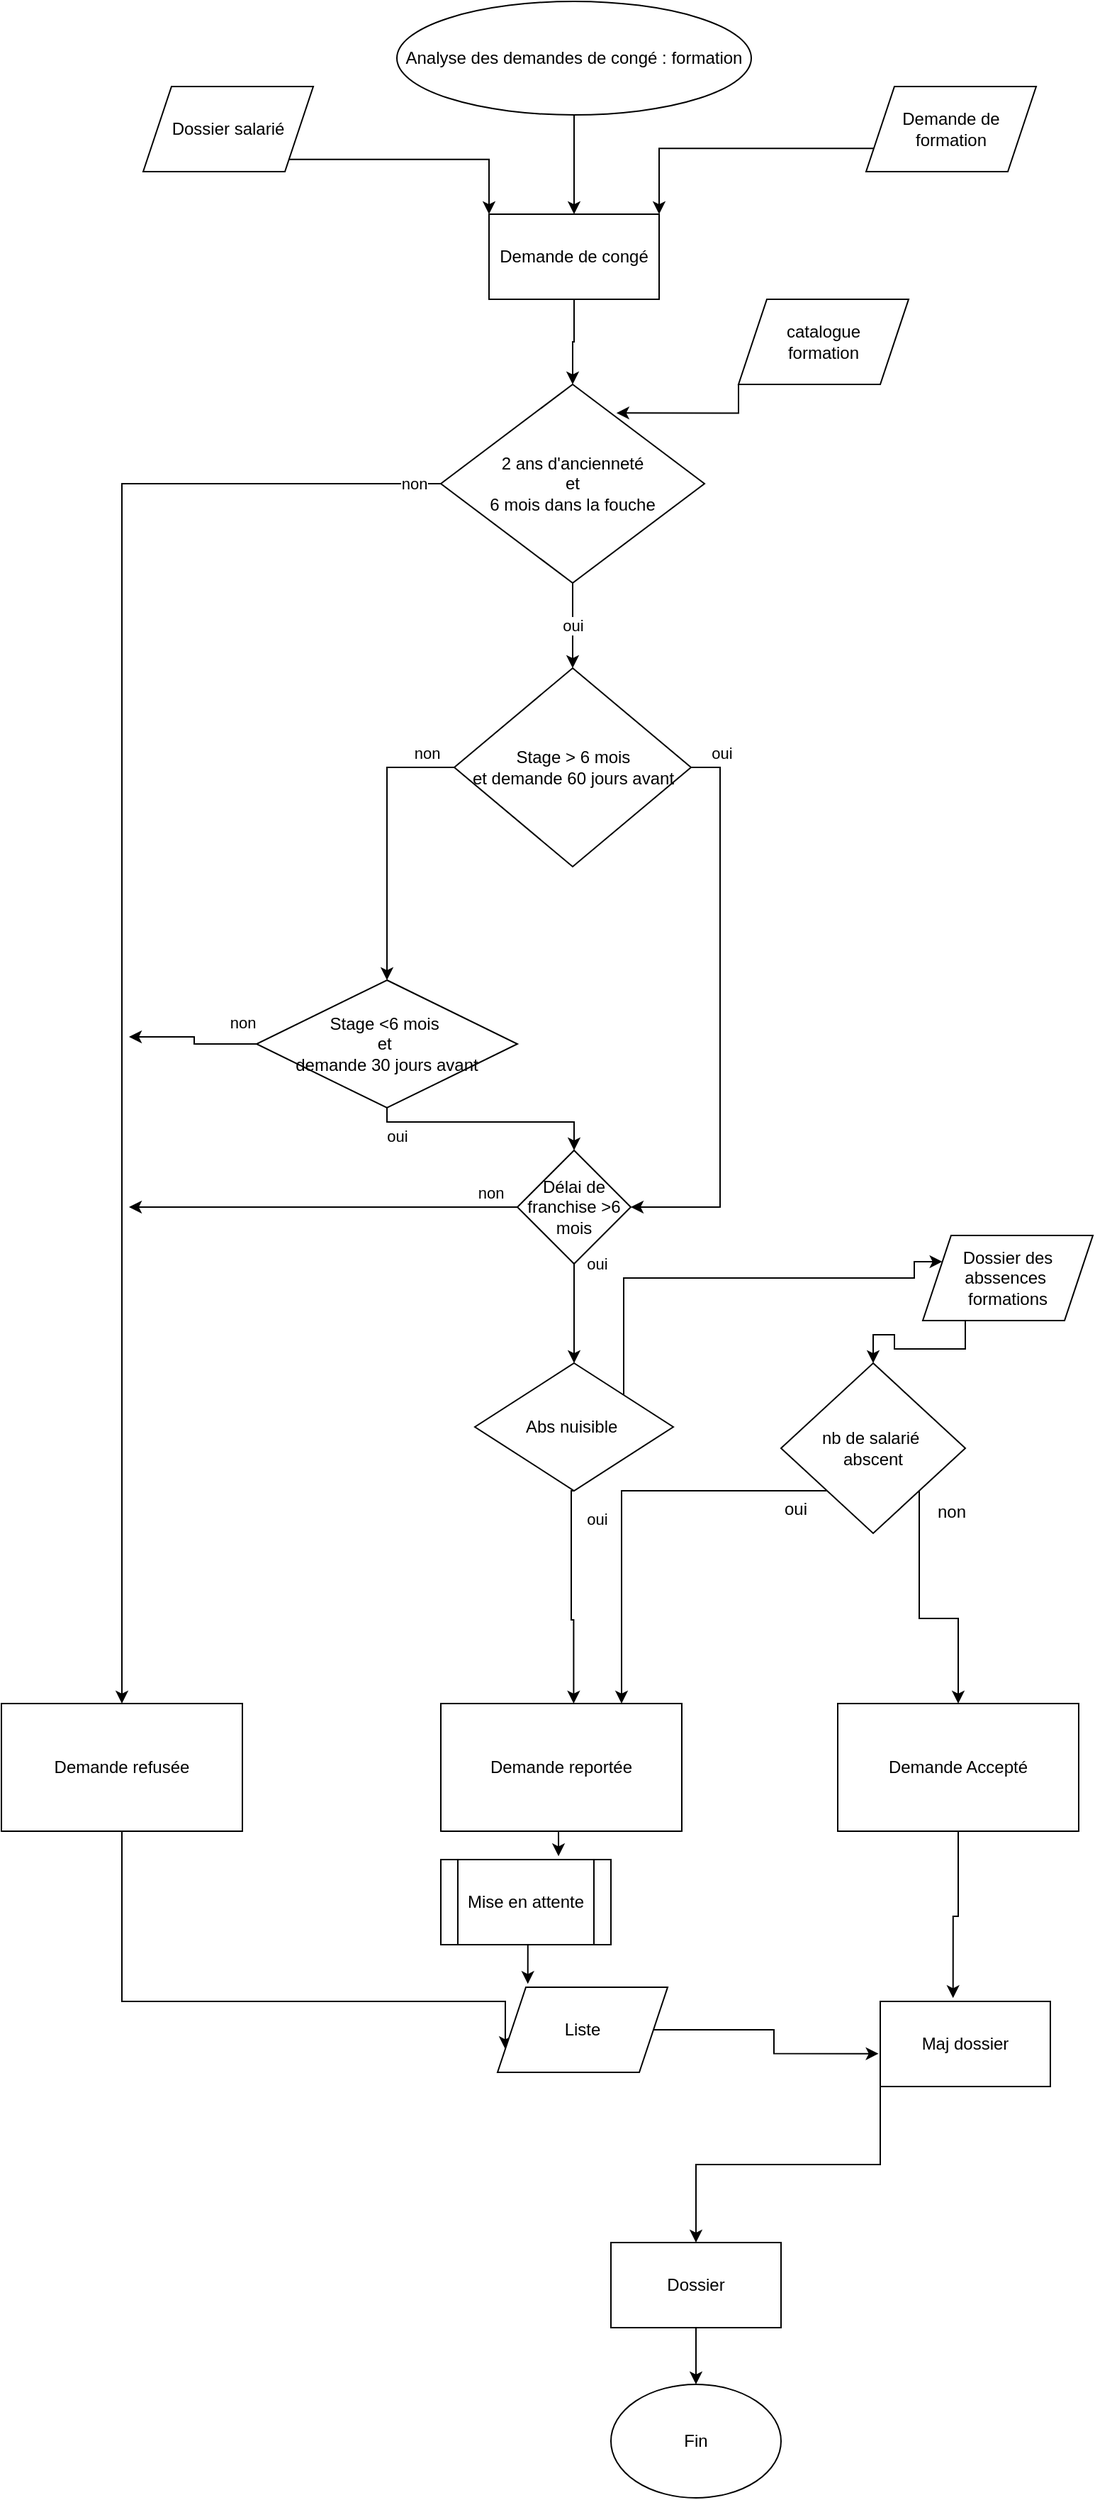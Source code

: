 <mxfile version="24.2.3" type="github">
  <diagram name="Page-1" id="WHO5cMsDMsLjXfPXbsgw">
    <mxGraphModel dx="1062" dy="579" grid="1" gridSize="10" guides="1" tooltips="1" connect="1" arrows="1" fold="1" page="1" pageScale="1" pageWidth="827" pageHeight="1169" math="0" shadow="0">
      <root>
        <mxCell id="0" />
        <mxCell id="1" parent="0" />
        <mxCell id="3_qst0NbUyWHlaPV9hMc-36" style="edgeStyle=orthogonalEdgeStyle;rounded=0;orthogonalLoop=1;jettySize=auto;html=1;entryX=0.5;entryY=0;entryDx=0;entryDy=0;" edge="1" parent="1" source="3_qst0NbUyWHlaPV9hMc-25" target="3_qst0NbUyWHlaPV9hMc-27">
          <mxGeometry relative="1" as="geometry" />
        </mxCell>
        <mxCell id="3_qst0NbUyWHlaPV9hMc-25" value="Analyse des demandes de congé : formation" style="ellipse;whiteSpace=wrap;html=1;" vertex="1" parent="1">
          <mxGeometry x="289" width="250" height="80" as="geometry" />
        </mxCell>
        <mxCell id="3_qst0NbUyWHlaPV9hMc-35" style="edgeStyle=orthogonalEdgeStyle;rounded=0;orthogonalLoop=1;jettySize=auto;html=1;entryX=0.5;entryY=0;entryDx=0;entryDy=0;" edge="1" parent="1" source="3_qst0NbUyWHlaPV9hMc-27" target="3_qst0NbUyWHlaPV9hMc-29">
          <mxGeometry relative="1" as="geometry" />
        </mxCell>
        <mxCell id="3_qst0NbUyWHlaPV9hMc-27" value="Demande de congé" style="rounded=0;whiteSpace=wrap;html=1;" vertex="1" parent="1">
          <mxGeometry x="354" y="150" width="120" height="60" as="geometry" />
        </mxCell>
        <mxCell id="3_qst0NbUyWHlaPV9hMc-34" style="edgeStyle=orthogonalEdgeStyle;rounded=0;orthogonalLoop=1;jettySize=auto;html=1;" edge="1" parent="1" source="3_qst0NbUyWHlaPV9hMc-29" target="3_qst0NbUyWHlaPV9hMc-32">
          <mxGeometry relative="1" as="geometry" />
        </mxCell>
        <mxCell id="3_qst0NbUyWHlaPV9hMc-37" value="non" style="edgeLabel;html=1;align=center;verticalAlign=middle;resizable=0;points=[];" vertex="1" connectable="0" parent="3_qst0NbUyWHlaPV9hMc-34">
          <mxGeometry x="-0.964" relative="1" as="geometry">
            <mxPoint as="offset" />
          </mxGeometry>
        </mxCell>
        <mxCell id="3_qst0NbUyWHlaPV9hMc-39" value="oui" style="edgeStyle=orthogonalEdgeStyle;rounded=0;orthogonalLoop=1;jettySize=auto;html=1;exitX=0.5;exitY=1;exitDx=0;exitDy=0;entryX=0.5;entryY=0;entryDx=0;entryDy=0;" edge="1" parent="1" source="3_qst0NbUyWHlaPV9hMc-29" target="3_qst0NbUyWHlaPV9hMc-38">
          <mxGeometry relative="1" as="geometry" />
        </mxCell>
        <mxCell id="3_qst0NbUyWHlaPV9hMc-29" value="&lt;div&gt;2 ans d&#39;ancienneté&lt;/div&gt;&lt;div&gt;et&lt;/div&gt;&lt;div&gt;6 mois dans la fouche&lt;br&gt;&lt;/div&gt;" style="rhombus;whiteSpace=wrap;html=1;" vertex="1" parent="1">
          <mxGeometry x="320" y="270" width="186" height="140" as="geometry" />
        </mxCell>
        <mxCell id="3_qst0NbUyWHlaPV9hMc-90" style="edgeStyle=orthogonalEdgeStyle;rounded=0;orthogonalLoop=1;jettySize=auto;html=1;exitX=0.5;exitY=1;exitDx=0;exitDy=0;entryX=0;entryY=0.75;entryDx=0;entryDy=0;" edge="1" parent="1" source="3_qst0NbUyWHlaPV9hMc-32" target="3_qst0NbUyWHlaPV9hMc-79">
          <mxGeometry relative="1" as="geometry">
            <Array as="points">
              <mxPoint x="95" y="1410" />
              <mxPoint x="366" y="1410" />
            </Array>
          </mxGeometry>
        </mxCell>
        <mxCell id="3_qst0NbUyWHlaPV9hMc-32" value="Demande refusée" style="rounded=0;whiteSpace=wrap;html=1;" vertex="1" parent="1">
          <mxGeometry x="10" y="1200" width="170" height="90" as="geometry" />
        </mxCell>
        <mxCell id="3_qst0NbUyWHlaPV9hMc-41" value="non" style="edgeStyle=orthogonalEdgeStyle;rounded=0;orthogonalLoop=1;jettySize=auto;html=1;exitX=0;exitY=0.5;exitDx=0;exitDy=0;entryX=0.5;entryY=0;entryDx=0;entryDy=0;" edge="1" parent="1" source="3_qst0NbUyWHlaPV9hMc-38" target="3_qst0NbUyWHlaPV9hMc-40">
          <mxGeometry x="-0.802" y="-10" relative="1" as="geometry">
            <mxPoint as="offset" />
          </mxGeometry>
        </mxCell>
        <mxCell id="3_qst0NbUyWHlaPV9hMc-45" style="edgeStyle=orthogonalEdgeStyle;rounded=0;orthogonalLoop=1;jettySize=auto;html=1;entryX=1;entryY=0.5;entryDx=0;entryDy=0;exitX=1;exitY=0.5;exitDx=0;exitDy=0;" edge="1" parent="1" source="3_qst0NbUyWHlaPV9hMc-38" target="3_qst0NbUyWHlaPV9hMc-44">
          <mxGeometry relative="1" as="geometry">
            <Array as="points">
              <mxPoint x="517" y="540" />
              <mxPoint x="517" y="850" />
            </Array>
          </mxGeometry>
        </mxCell>
        <mxCell id="3_qst0NbUyWHlaPV9hMc-47" value="oui" style="edgeLabel;html=1;align=center;verticalAlign=middle;resizable=0;points=[];" vertex="1" connectable="0" parent="3_qst0NbUyWHlaPV9hMc-45">
          <mxGeometry x="-0.201" y="1" relative="1" as="geometry">
            <mxPoint y="-147" as="offset" />
          </mxGeometry>
        </mxCell>
        <mxCell id="3_qst0NbUyWHlaPV9hMc-38" value="&lt;div&gt;Stage &amp;gt; 6 mois&lt;/div&gt;&lt;div&gt;et demande 60 jours avant&lt;br&gt;&lt;/div&gt;" style="rhombus;whiteSpace=wrap;html=1;" vertex="1" parent="1">
          <mxGeometry x="329.5" y="470" width="167" height="140" as="geometry" />
        </mxCell>
        <mxCell id="3_qst0NbUyWHlaPV9hMc-42" style="edgeStyle=orthogonalEdgeStyle;rounded=0;orthogonalLoop=1;jettySize=auto;html=1;" edge="1" parent="1" source="3_qst0NbUyWHlaPV9hMc-40">
          <mxGeometry relative="1" as="geometry">
            <mxPoint x="100" y="730" as="targetPoint" />
            <Array as="points">
              <mxPoint x="146" y="735" />
              <mxPoint x="146" y="730" />
            </Array>
          </mxGeometry>
        </mxCell>
        <mxCell id="3_qst0NbUyWHlaPV9hMc-43" value="non" style="edgeLabel;html=1;align=center;verticalAlign=middle;resizable=0;points=[];" vertex="1" connectable="0" parent="3_qst0NbUyWHlaPV9hMc-42">
          <mxGeometry x="-0.2" y="3" relative="1" as="geometry">
            <mxPoint x="28" y="-18" as="offset" />
          </mxGeometry>
        </mxCell>
        <mxCell id="3_qst0NbUyWHlaPV9hMc-46" style="edgeStyle=orthogonalEdgeStyle;rounded=0;orthogonalLoop=1;jettySize=auto;html=1;entryX=0.5;entryY=0;entryDx=0;entryDy=0;" edge="1" parent="1" source="3_qst0NbUyWHlaPV9hMc-40" target="3_qst0NbUyWHlaPV9hMc-44">
          <mxGeometry relative="1" as="geometry">
            <Array as="points">
              <mxPoint x="282" y="790" />
              <mxPoint x="414" y="790" />
            </Array>
          </mxGeometry>
        </mxCell>
        <mxCell id="3_qst0NbUyWHlaPV9hMc-48" value="oui" style="edgeLabel;html=1;align=center;verticalAlign=middle;resizable=0;points=[];" vertex="1" connectable="0" parent="3_qst0NbUyWHlaPV9hMc-46">
          <mxGeometry x="0.22" relative="1" as="geometry">
            <mxPoint x="-82" y="10" as="offset" />
          </mxGeometry>
        </mxCell>
        <mxCell id="3_qst0NbUyWHlaPV9hMc-40" value="&lt;div&gt;Stage &amp;lt;6 mois&amp;nbsp;&lt;/div&gt;&lt;div&gt;et&amp;nbsp;&lt;/div&gt;&lt;div&gt;demande 30 jours avant&lt;/div&gt;" style="rhombus;whiteSpace=wrap;html=1;" vertex="1" parent="1">
          <mxGeometry x="190" y="690" width="184" height="90" as="geometry" />
        </mxCell>
        <mxCell id="3_qst0NbUyWHlaPV9hMc-51" style="edgeStyle=orthogonalEdgeStyle;rounded=0;orthogonalLoop=1;jettySize=auto;html=1;exitX=0;exitY=0.5;exitDx=0;exitDy=0;" edge="1" parent="1" source="3_qst0NbUyWHlaPV9hMc-44">
          <mxGeometry relative="1" as="geometry">
            <mxPoint x="100" y="850" as="targetPoint" />
            <mxPoint x="394" y="890" as="sourcePoint" />
            <Array as="points">
              <mxPoint x="140" y="850" />
            </Array>
          </mxGeometry>
        </mxCell>
        <mxCell id="3_qst0NbUyWHlaPV9hMc-52" value="non" style="edgeLabel;html=1;align=center;verticalAlign=middle;resizable=0;points=[];" vertex="1" connectable="0" parent="3_qst0NbUyWHlaPV9hMc-51">
          <mxGeometry x="-0.084" y="-1" relative="1" as="geometry">
            <mxPoint x="106" y="-9" as="offset" />
          </mxGeometry>
        </mxCell>
        <mxCell id="3_qst0NbUyWHlaPV9hMc-55" value="oui" style="edgeStyle=orthogonalEdgeStyle;rounded=0;orthogonalLoop=1;jettySize=auto;html=1;" edge="1" parent="1" source="3_qst0NbUyWHlaPV9hMc-44" target="3_qst0NbUyWHlaPV9hMc-53">
          <mxGeometry x="-1" y="16" relative="1" as="geometry">
            <mxPoint as="offset" />
          </mxGeometry>
        </mxCell>
        <mxCell id="3_qst0NbUyWHlaPV9hMc-44" value="Délai de franchise &amp;gt;6 mois" style="rhombus;whiteSpace=wrap;html=1;" vertex="1" parent="1">
          <mxGeometry x="374" y="810" width="80" height="80" as="geometry" />
        </mxCell>
        <mxCell id="3_qst0NbUyWHlaPV9hMc-71" style="edgeStyle=orthogonalEdgeStyle;rounded=0;orthogonalLoop=1;jettySize=auto;html=1;exitX=1;exitY=0;exitDx=0;exitDy=0;entryX=0;entryY=0.25;entryDx=0;entryDy=0;" edge="1" parent="1" source="3_qst0NbUyWHlaPV9hMc-53" target="3_qst0NbUyWHlaPV9hMc-69">
          <mxGeometry relative="1" as="geometry">
            <Array as="points">
              <mxPoint x="449" y="900" />
              <mxPoint x="654" y="900" />
            </Array>
          </mxGeometry>
        </mxCell>
        <mxCell id="3_qst0NbUyWHlaPV9hMc-53" value="&lt;div&gt;Abs nuisible&amp;nbsp;&lt;/div&gt;" style="rhombus;whiteSpace=wrap;html=1;" vertex="1" parent="1">
          <mxGeometry x="344" y="960" width="140" height="90" as="geometry" />
        </mxCell>
        <mxCell id="3_qst0NbUyWHlaPV9hMc-57" value="Demande Accepté" style="rounded=0;whiteSpace=wrap;html=1;" vertex="1" parent="1">
          <mxGeometry x="600" y="1200" width="170" height="90" as="geometry" />
        </mxCell>
        <mxCell id="3_qst0NbUyWHlaPV9hMc-58" value="Demande reportée" style="rounded=0;whiteSpace=wrap;html=1;" vertex="1" parent="1">
          <mxGeometry x="320" y="1200" width="170" height="90" as="geometry" />
        </mxCell>
        <mxCell id="3_qst0NbUyWHlaPV9hMc-59" style="edgeStyle=orthogonalEdgeStyle;rounded=0;orthogonalLoop=1;jettySize=auto;html=1;entryX=0.563;entryY=-0.002;entryDx=0;entryDy=0;entryPerimeter=0;exitX=0.5;exitY=1;exitDx=0;exitDy=0;" edge="1" parent="1" source="3_qst0NbUyWHlaPV9hMc-53">
          <mxGeometry relative="1" as="geometry">
            <mxPoint x="412" y="1080.18" as="sourcePoint" />
            <mxPoint x="413.71" y="1200" as="targetPoint" />
            <Array as="points">
              <mxPoint x="412" y="1050" />
              <mxPoint x="412" y="1141" />
              <mxPoint x="414" y="1141" />
            </Array>
          </mxGeometry>
        </mxCell>
        <mxCell id="3_qst0NbUyWHlaPV9hMc-61" value="oui" style="edgeLabel;html=1;align=center;verticalAlign=middle;resizable=0;points=[];" vertex="1" connectable="0" parent="3_qst0NbUyWHlaPV9hMc-59">
          <mxGeometry x="-0.261" y="3" relative="1" as="geometry">
            <mxPoint x="15" y="-35" as="offset" />
          </mxGeometry>
        </mxCell>
        <mxCell id="3_qst0NbUyWHlaPV9hMc-64" style="edgeStyle=orthogonalEdgeStyle;rounded=0;orthogonalLoop=1;jettySize=auto;html=1;exitX=1;exitY=1;exitDx=0;exitDy=0;entryX=0;entryY=0;entryDx=0;entryDy=0;" edge="1" parent="1" source="3_qst0NbUyWHlaPV9hMc-63" target="3_qst0NbUyWHlaPV9hMc-27">
          <mxGeometry relative="1" as="geometry" />
        </mxCell>
        <mxCell id="3_qst0NbUyWHlaPV9hMc-63" value="Dossier salarié" style="shape=parallelogram;perimeter=parallelogramPerimeter;whiteSpace=wrap;html=1;fixedSize=1;" vertex="1" parent="1">
          <mxGeometry x="110" y="60" width="120" height="60" as="geometry" />
        </mxCell>
        <mxCell id="3_qst0NbUyWHlaPV9hMc-65" value="&lt;div&gt;Demande de &lt;br&gt;&lt;/div&gt;&lt;div&gt;formation&lt;br&gt;&lt;/div&gt;" style="shape=parallelogram;perimeter=parallelogramPerimeter;whiteSpace=wrap;html=1;fixedSize=1;" vertex="1" parent="1">
          <mxGeometry x="620" y="60" width="120" height="60" as="geometry" />
        </mxCell>
        <mxCell id="3_qst0NbUyWHlaPV9hMc-66" style="edgeStyle=orthogonalEdgeStyle;rounded=0;orthogonalLoop=1;jettySize=auto;html=1;exitX=0;exitY=0.75;exitDx=0;exitDy=0;entryX=1;entryY=0;entryDx=0;entryDy=0;" edge="1" parent="1" source="3_qst0NbUyWHlaPV9hMc-65" target="3_qst0NbUyWHlaPV9hMc-27">
          <mxGeometry relative="1" as="geometry" />
        </mxCell>
        <mxCell id="3_qst0NbUyWHlaPV9hMc-68" style="edgeStyle=orthogonalEdgeStyle;rounded=0;orthogonalLoop=1;jettySize=auto;html=1;exitX=0;exitY=1;exitDx=0;exitDy=0;entryX=0.666;entryY=0.144;entryDx=0;entryDy=0;entryPerimeter=0;" edge="1" parent="1" source="3_qst0NbUyWHlaPV9hMc-67" target="3_qst0NbUyWHlaPV9hMc-29">
          <mxGeometry relative="1" as="geometry" />
        </mxCell>
        <mxCell id="3_qst0NbUyWHlaPV9hMc-67" value="&lt;div&gt;catalogue&lt;/div&gt;&lt;div&gt;formation&lt;br&gt;&lt;/div&gt;" style="shape=parallelogram;perimeter=parallelogramPerimeter;whiteSpace=wrap;html=1;fixedSize=1;" vertex="1" parent="1">
          <mxGeometry x="530" y="210" width="120" height="60" as="geometry" />
        </mxCell>
        <mxCell id="3_qst0NbUyWHlaPV9hMc-73" style="edgeStyle=orthogonalEdgeStyle;rounded=0;orthogonalLoop=1;jettySize=auto;html=1;exitX=0.25;exitY=1;exitDx=0;exitDy=0;" edge="1" parent="1" source="3_qst0NbUyWHlaPV9hMc-69" target="3_qst0NbUyWHlaPV9hMc-72">
          <mxGeometry relative="1" as="geometry" />
        </mxCell>
        <mxCell id="3_qst0NbUyWHlaPV9hMc-69" value="&lt;div&gt;Dossier des abssences&amp;nbsp;&lt;/div&gt;&lt;div&gt;formations&lt;/div&gt;" style="shape=parallelogram;perimeter=parallelogramPerimeter;whiteSpace=wrap;html=1;fixedSize=1;" vertex="1" parent="1">
          <mxGeometry x="660" y="870" width="120" height="60" as="geometry" />
        </mxCell>
        <mxCell id="3_qst0NbUyWHlaPV9hMc-74" style="edgeStyle=orthogonalEdgeStyle;rounded=0;orthogonalLoop=1;jettySize=auto;html=1;exitX=0;exitY=1;exitDx=0;exitDy=0;entryX=0.75;entryY=0;entryDx=0;entryDy=0;" edge="1" parent="1" source="3_qst0NbUyWHlaPV9hMc-72" target="3_qst0NbUyWHlaPV9hMc-58">
          <mxGeometry relative="1" as="geometry" />
        </mxCell>
        <mxCell id="3_qst0NbUyWHlaPV9hMc-75" style="edgeStyle=orthogonalEdgeStyle;rounded=0;orthogonalLoop=1;jettySize=auto;html=1;exitX=1;exitY=1;exitDx=0;exitDy=0;entryX=0.5;entryY=0;entryDx=0;entryDy=0;" edge="1" parent="1" source="3_qst0NbUyWHlaPV9hMc-72" target="3_qst0NbUyWHlaPV9hMc-57">
          <mxGeometry relative="1" as="geometry" />
        </mxCell>
        <mxCell id="3_qst0NbUyWHlaPV9hMc-72" value="&lt;div&gt;nb de salarié&amp;nbsp;&lt;/div&gt;&lt;div&gt;abscent&lt;/div&gt;" style="rhombus;whiteSpace=wrap;html=1;" vertex="1" parent="1">
          <mxGeometry x="560" y="960" width="130" height="120" as="geometry" />
        </mxCell>
        <mxCell id="3_qst0NbUyWHlaPV9hMc-76" value="non" style="text;html=1;align=center;verticalAlign=middle;resizable=0;points=[];autosize=1;strokeColor=none;fillColor=none;" vertex="1" parent="1">
          <mxGeometry x="660" y="1050" width="40" height="30" as="geometry" />
        </mxCell>
        <mxCell id="3_qst0NbUyWHlaPV9hMc-77" value="oui" style="text;html=1;align=center;verticalAlign=middle;resizable=0;points=[];autosize=1;strokeColor=none;fillColor=none;" vertex="1" parent="1">
          <mxGeometry x="550" y="1048" width="40" height="30" as="geometry" />
        </mxCell>
        <mxCell id="3_qst0NbUyWHlaPV9hMc-78" value="Mise en attente" style="shape=process;whiteSpace=wrap;html=1;backgroundOutline=1;" vertex="1" parent="1">
          <mxGeometry x="320" y="1310" width="120" height="60" as="geometry" />
        </mxCell>
        <mxCell id="3_qst0NbUyWHlaPV9hMc-79" value="Liste" style="shape=parallelogram;perimeter=parallelogramPerimeter;whiteSpace=wrap;html=1;fixedSize=1;" vertex="1" parent="1">
          <mxGeometry x="360" y="1400" width="120" height="60" as="geometry" />
        </mxCell>
        <mxCell id="3_qst0NbUyWHlaPV9hMc-88" style="edgeStyle=orthogonalEdgeStyle;rounded=0;orthogonalLoop=1;jettySize=auto;html=1;exitX=0;exitY=1;exitDx=0;exitDy=0;" edge="1" parent="1" source="3_qst0NbUyWHlaPV9hMc-80" target="3_qst0NbUyWHlaPV9hMc-81">
          <mxGeometry relative="1" as="geometry" />
        </mxCell>
        <mxCell id="3_qst0NbUyWHlaPV9hMc-80" value="Maj dossier" style="rounded=0;whiteSpace=wrap;html=1;" vertex="1" parent="1">
          <mxGeometry x="630" y="1410" width="120" height="60" as="geometry" />
        </mxCell>
        <mxCell id="3_qst0NbUyWHlaPV9hMc-89" style="edgeStyle=orthogonalEdgeStyle;rounded=0;orthogonalLoop=1;jettySize=auto;html=1;exitX=0.5;exitY=1;exitDx=0;exitDy=0;entryX=0.5;entryY=0;entryDx=0;entryDy=0;" edge="1" parent="1" source="3_qst0NbUyWHlaPV9hMc-81" target="3_qst0NbUyWHlaPV9hMc-83">
          <mxGeometry relative="1" as="geometry" />
        </mxCell>
        <mxCell id="3_qst0NbUyWHlaPV9hMc-81" value="&lt;div&gt;Dossier&lt;/div&gt;" style="rounded=0;whiteSpace=wrap;html=1;" vertex="1" parent="1">
          <mxGeometry x="440" y="1580" width="120" height="60" as="geometry" />
        </mxCell>
        <mxCell id="3_qst0NbUyWHlaPV9hMc-83" value="Fin" style="ellipse;whiteSpace=wrap;html=1;" vertex="1" parent="1">
          <mxGeometry x="440" y="1680" width="120" height="80" as="geometry" />
        </mxCell>
        <mxCell id="3_qst0NbUyWHlaPV9hMc-84" style="edgeStyle=orthogonalEdgeStyle;rounded=0;orthogonalLoop=1;jettySize=auto;html=1;exitX=0.5;exitY=1;exitDx=0;exitDy=0;entryX=0.692;entryY=-0.039;entryDx=0;entryDy=0;entryPerimeter=0;" edge="1" parent="1" source="3_qst0NbUyWHlaPV9hMc-58" target="3_qst0NbUyWHlaPV9hMc-78">
          <mxGeometry relative="1" as="geometry" />
        </mxCell>
        <mxCell id="3_qst0NbUyWHlaPV9hMc-85" style="edgeStyle=orthogonalEdgeStyle;rounded=0;orthogonalLoop=1;jettySize=auto;html=1;exitX=0.5;exitY=1;exitDx=0;exitDy=0;entryX=0.178;entryY=-0.039;entryDx=0;entryDy=0;entryPerimeter=0;" edge="1" parent="1" source="3_qst0NbUyWHlaPV9hMc-78" target="3_qst0NbUyWHlaPV9hMc-79">
          <mxGeometry relative="1" as="geometry" />
        </mxCell>
        <mxCell id="3_qst0NbUyWHlaPV9hMc-86" style="edgeStyle=orthogonalEdgeStyle;rounded=0;orthogonalLoop=1;jettySize=auto;html=1;exitX=1;exitY=0.5;exitDx=0;exitDy=0;entryX=-0.01;entryY=0.614;entryDx=0;entryDy=0;entryPerimeter=0;" edge="1" parent="1" source="3_qst0NbUyWHlaPV9hMc-79" target="3_qst0NbUyWHlaPV9hMc-80">
          <mxGeometry relative="1" as="geometry" />
        </mxCell>
        <mxCell id="3_qst0NbUyWHlaPV9hMc-87" style="edgeStyle=orthogonalEdgeStyle;rounded=0;orthogonalLoop=1;jettySize=auto;html=1;exitX=0.5;exitY=1;exitDx=0;exitDy=0;entryX=0.428;entryY=-0.039;entryDx=0;entryDy=0;entryPerimeter=0;" edge="1" parent="1" source="3_qst0NbUyWHlaPV9hMc-57" target="3_qst0NbUyWHlaPV9hMc-80">
          <mxGeometry relative="1" as="geometry" />
        </mxCell>
      </root>
    </mxGraphModel>
  </diagram>
</mxfile>
